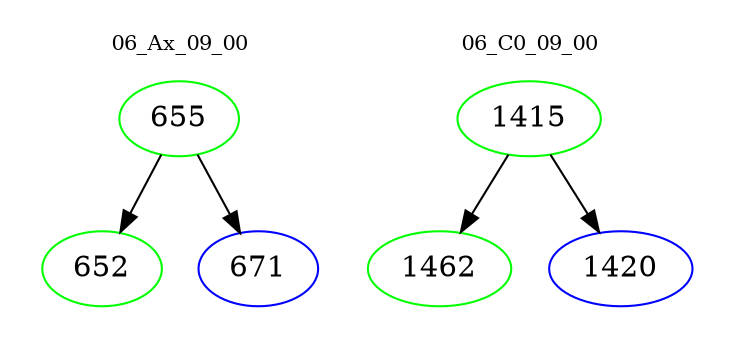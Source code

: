 digraph{
subgraph cluster_0 {
color = white
label = "06_Ax_09_00";
fontsize=10;
T0_655 [label="655", color="green"]
T0_655 -> T0_652 [color="black"]
T0_652 [label="652", color="green"]
T0_655 -> T0_671 [color="black"]
T0_671 [label="671", color="blue"]
}
subgraph cluster_1 {
color = white
label = "06_C0_09_00";
fontsize=10;
T1_1415 [label="1415", color="green"]
T1_1415 -> T1_1462 [color="black"]
T1_1462 [label="1462", color="green"]
T1_1415 -> T1_1420 [color="black"]
T1_1420 [label="1420", color="blue"]
}
}
